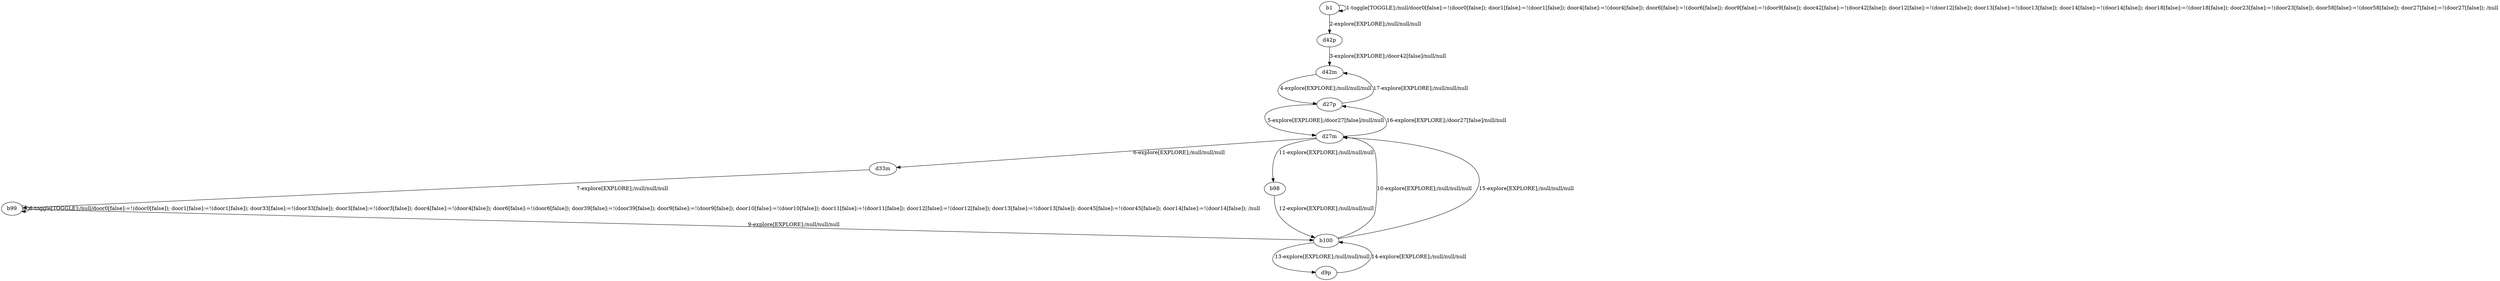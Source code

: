 # Total number of goals covered by this test: 1
# d27m --> d27p

digraph g {
"b1" -> "b1" [label = "1-toggle[TOGGLE];/null/door0[false]:=!(door0[false]); door1[false]:=!(door1[false]); door4[false]:=!(door4[false]); door6[false]:=!(door6[false]); door9[false]:=!(door9[false]); door42[false]:=!(door42[false]); door12[false]:=!(door12[false]); door13[false]:=!(door13[false]); door14[false]:=!(door14[false]); door18[false]:=!(door18[false]); door23[false]:=!(door23[false]); door58[false]:=!(door58[false]); door27[false]:=!(door27[false]); /null"];
"b1" -> "d42p" [label = "2-explore[EXPLORE];/null/null/null"];
"d42p" -> "d42m" [label = "3-explore[EXPLORE];/door42[false]/null/null"];
"d42m" -> "d27p" [label = "4-explore[EXPLORE];/null/null/null"];
"d27p" -> "d27m" [label = "5-explore[EXPLORE];/door27[false]/null/null"];
"d27m" -> "d33m" [label = "6-explore[EXPLORE];/null/null/null"];
"d33m" -> "b99" [label = "7-explore[EXPLORE];/null/null/null"];
"b99" -> "b99" [label = "8-toggle[TOGGLE];/null/door0[false]:=!(door0[false]); door1[false]:=!(door1[false]); door33[false]:=!(door33[false]); door3[false]:=!(door3[false]); door4[false]:=!(door4[false]); door6[false]:=!(door6[false]); door39[false]:=!(door39[false]); door9[false]:=!(door9[false]); door10[false]:=!(door10[false]); door11[false]:=!(door11[false]); door12[false]:=!(door12[false]); door13[false]:=!(door13[false]); door45[false]:=!(door45[false]); door14[false]:=!(door14[false]); /null"];
"b99" -> "b100" [label = "9-explore[EXPLORE];/null/null/null"];
"b100" -> "d27m" [label = "10-explore[EXPLORE];/null/null/null"];
"d27m" -> "b98" [label = "11-explore[EXPLORE];/null/null/null"];
"b98" -> "b100" [label = "12-explore[EXPLORE];/null/null/null"];
"b100" -> "d9p" [label = "13-explore[EXPLORE];/null/null/null"];
"d9p" -> "b100" [label = "14-explore[EXPLORE];/null/null/null"];
"b100" -> "d27m" [label = "15-explore[EXPLORE];/null/null/null"];
"d27m" -> "d27p" [label = "16-explore[EXPLORE];/door27[false]/null/null"];
"d27p" -> "d42m" [label = "17-explore[EXPLORE];/null/null/null"];
}